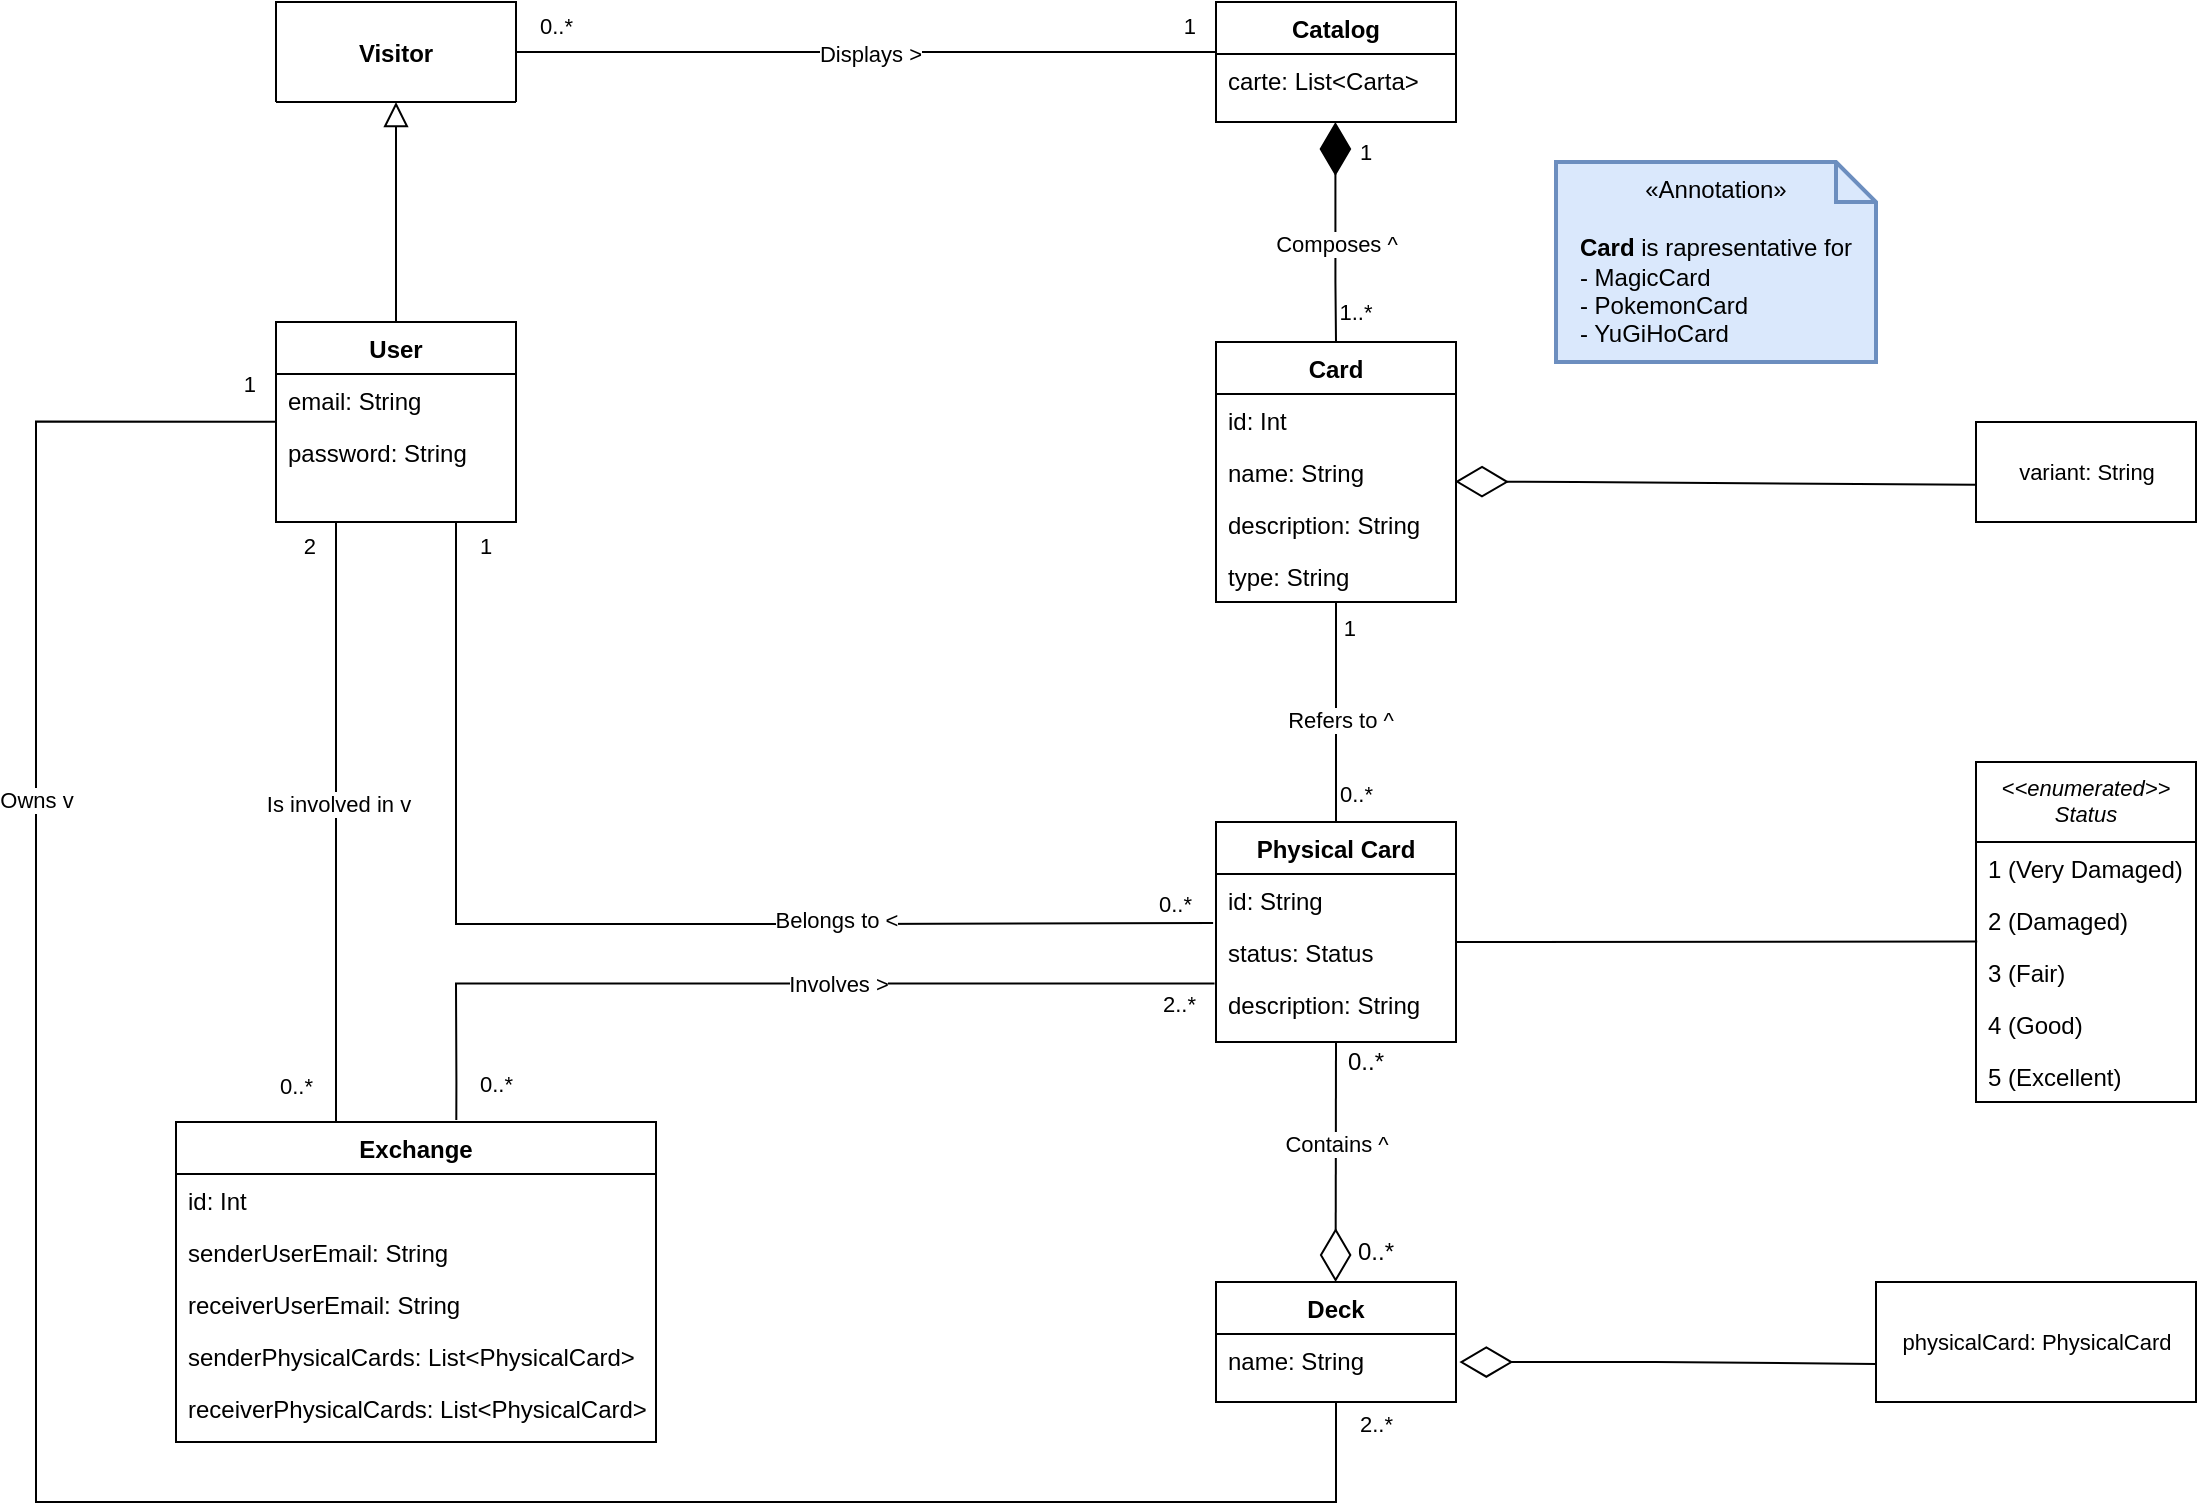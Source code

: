 <mxfile version="20.8.16" type="device"><diagram id="C5RBs43oDa-KdzZeNtuy" name="Page-1"><mxGraphModel dx="2182" dy="1274" grid="1" gridSize="10" guides="1" tooltips="1" connect="1" arrows="1" fold="1" page="1" pageScale="1" pageWidth="1169" pageHeight="827" math="0" shadow="0"><root><mxCell id="WIyWlLk6GJQsqaUBKTNV-0"/><mxCell id="WIyWlLk6GJQsqaUBKTNV-1" parent="WIyWlLk6GJQsqaUBKTNV-0"/><mxCell id="zkfFHV4jXpPFQw0GAbJ--0" value="Visitor" style="swimlane;fontStyle=1;align=center;verticalAlign=middle;childLayout=stackLayout;horizontal=1;startSize=50;horizontalStack=0;resizeParent=1;resizeLast=0;collapsible=1;marginBottom=0;rounded=0;shadow=0;strokeWidth=1;" parent="WIyWlLk6GJQsqaUBKTNV-1" vertex="1"><mxGeometry x="160" y="40" width="120" height="50" as="geometry"><mxRectangle x="230" y="140" width="160" height="26" as="alternateBounds"/></mxGeometry></mxCell><mxCell id="zkfFHV4jXpPFQw0GAbJ--6" value="User" style="swimlane;fontStyle=1;align=center;verticalAlign=top;childLayout=stackLayout;horizontal=1;startSize=26;horizontalStack=0;resizeParent=1;resizeLast=0;collapsible=1;marginBottom=0;rounded=0;shadow=0;strokeWidth=1;" parent="WIyWlLk6GJQsqaUBKTNV-1" vertex="1"><mxGeometry x="160" y="200" width="120" height="100" as="geometry"><mxRectangle x="130" y="380" width="160" height="26" as="alternateBounds"/></mxGeometry></mxCell><mxCell id="zkfFHV4jXpPFQw0GAbJ--7" value="email: String" style="text;align=left;verticalAlign=top;spacingLeft=4;spacingRight=4;overflow=hidden;rotatable=0;points=[[0,0.5],[1,0.5]];portConstraint=eastwest;" parent="zkfFHV4jXpPFQw0GAbJ--6" vertex="1"><mxGeometry y="26" width="120" height="26" as="geometry"/></mxCell><mxCell id="zkfFHV4jXpPFQw0GAbJ--8" value="password: String" style="text;align=left;verticalAlign=top;spacingLeft=4;spacingRight=4;overflow=hidden;rotatable=0;points=[[0,0.5],[1,0.5]];portConstraint=eastwest;rounded=0;shadow=0;html=0;" parent="zkfFHV4jXpPFQw0GAbJ--6" vertex="1"><mxGeometry y="52" width="120" height="26" as="geometry"/></mxCell><mxCell id="zkfFHV4jXpPFQw0GAbJ--12" value="" style="endArrow=block;endSize=10;endFill=0;shadow=0;strokeWidth=1;rounded=0;edgeStyle=elbowEdgeStyle;elbow=vertical;" parent="WIyWlLk6GJQsqaUBKTNV-1" source="zkfFHV4jXpPFQw0GAbJ--6" target="zkfFHV4jXpPFQw0GAbJ--0" edge="1"><mxGeometry width="160" relative="1" as="geometry"><mxPoint x="300" y="193" as="sourcePoint"/><mxPoint x="300" y="193" as="targetPoint"/><Array as="points"><mxPoint x="220" y="160"/><mxPoint x="230" y="160"/><mxPoint x="240" y="230"/><mxPoint x="250" y="200"/></Array></mxGeometry></mxCell><mxCell id="zkfFHV4jXpPFQw0GAbJ--17" value="Card" style="swimlane;fontStyle=1;align=center;verticalAlign=top;childLayout=stackLayout;horizontal=1;startSize=26;horizontalStack=0;resizeParent=1;resizeLast=0;collapsible=1;marginBottom=0;rounded=0;shadow=0;strokeWidth=1;" parent="WIyWlLk6GJQsqaUBKTNV-1" vertex="1"><mxGeometry x="630" y="210" width="120" height="130" as="geometry"><mxRectangle x="508" y="120" width="160" height="26" as="alternateBounds"/></mxGeometry></mxCell><mxCell id="UprjWPWpT-gQ5GX2bW2V-9" value="id: Int" style="text;align=left;verticalAlign=top;spacingLeft=4;spacingRight=4;overflow=hidden;rotatable=0;points=[[0,0.5],[1,0.5]];portConstraint=eastwest;" parent="zkfFHV4jXpPFQw0GAbJ--17" vertex="1"><mxGeometry y="26" width="120" height="26" as="geometry"/></mxCell><mxCell id="UprjWPWpT-gQ5GX2bW2V-10" value="name: String" style="text;align=left;verticalAlign=top;spacingLeft=4;spacingRight=4;overflow=hidden;rotatable=0;points=[[0,0.5],[1,0.5]];portConstraint=eastwest;" parent="zkfFHV4jXpPFQw0GAbJ--17" vertex="1"><mxGeometry y="52" width="120" height="26" as="geometry"/></mxCell><mxCell id="UprjWPWpT-gQ5GX2bW2V-11" value="description: String" style="text;align=left;verticalAlign=top;spacingLeft=4;spacingRight=4;overflow=hidden;rotatable=0;points=[[0,0.5],[1,0.5]];portConstraint=eastwest;" parent="zkfFHV4jXpPFQw0GAbJ--17" vertex="1"><mxGeometry y="78" width="120" height="26" as="geometry"/></mxCell><mxCell id="UprjWPWpT-gQ5GX2bW2V-12" value="type: String" style="text;align=left;verticalAlign=top;spacingLeft=4;spacingRight=4;overflow=hidden;rotatable=0;points=[[0,0.5],[1,0.5]];portConstraint=eastwest;" parent="zkfFHV4jXpPFQw0GAbJ--17" vertex="1"><mxGeometry y="104" width="120" height="26" as="geometry"/></mxCell><mxCell id="UprjWPWpT-gQ5GX2bW2V-2" value="Catalog" style="swimlane;fontStyle=1;align=center;verticalAlign=top;childLayout=stackLayout;horizontal=1;startSize=26;horizontalStack=0;resizeParent=1;resizeLast=0;collapsible=1;marginBottom=0;rounded=0;shadow=0;strokeWidth=1;" parent="WIyWlLk6GJQsqaUBKTNV-1" vertex="1"><mxGeometry x="630" y="40" width="120" height="60" as="geometry"><mxRectangle x="508" y="120" width="160" height="26" as="alternateBounds"/></mxGeometry></mxCell><mxCell id="UprjWPWpT-gQ5GX2bW2V-3" value="carte: List&lt;Carta&gt;" style="text;align=left;verticalAlign=top;spacingLeft=4;spacingRight=4;overflow=hidden;rotatable=0;points=[[0,0.5],[1,0.5]];portConstraint=eastwest;" parent="UprjWPWpT-gQ5GX2bW2V-2" vertex="1"><mxGeometry y="26" width="120" height="26" as="geometry"/></mxCell><mxCell id="UprjWPWpT-gQ5GX2bW2V-5" value="Physical Card" style="swimlane;fontStyle=1;align=center;verticalAlign=top;childLayout=stackLayout;horizontal=1;startSize=26;horizontalStack=0;resizeParent=1;resizeLast=0;collapsible=1;marginBottom=0;rounded=0;shadow=0;strokeWidth=1;" parent="WIyWlLk6GJQsqaUBKTNV-1" vertex="1"><mxGeometry x="630" y="450" width="120" height="110" as="geometry"><mxRectangle x="508" y="120" width="160" height="26" as="alternateBounds"/></mxGeometry></mxCell><mxCell id="UprjWPWpT-gQ5GX2bW2V-8" value="id: String" style="text;align=left;verticalAlign=top;spacingLeft=4;spacingRight=4;overflow=hidden;rotatable=0;points=[[0,0.5],[1,0.5]];portConstraint=eastwest;" parent="UprjWPWpT-gQ5GX2bW2V-5" vertex="1"><mxGeometry y="26" width="120" height="26" as="geometry"/></mxCell><mxCell id="UprjWPWpT-gQ5GX2bW2V-15" value="status: Status" style="text;align=left;verticalAlign=top;spacingLeft=4;spacingRight=4;overflow=hidden;rotatable=0;points=[[0,0.5],[1,0.5]];portConstraint=eastwest;" parent="UprjWPWpT-gQ5GX2bW2V-5" vertex="1"><mxGeometry y="52" width="120" height="26" as="geometry"/></mxCell><mxCell id="UprjWPWpT-gQ5GX2bW2V-16" value="description: String" style="text;align=left;verticalAlign=top;spacingLeft=4;spacingRight=4;overflow=hidden;rotatable=0;points=[[0,0.5],[1,0.5]];portConstraint=eastwest;" parent="UprjWPWpT-gQ5GX2bW2V-5" vertex="1"><mxGeometry y="78" width="120" height="26" as="geometry"/></mxCell><mxCell id="UprjWPWpT-gQ5GX2bW2V-17" value="Deck" style="swimlane;fontStyle=1;align=center;verticalAlign=top;childLayout=stackLayout;horizontal=1;startSize=26;horizontalStack=0;resizeParent=1;resizeLast=0;collapsible=1;marginBottom=0;rounded=0;shadow=0;strokeWidth=1;" parent="WIyWlLk6GJQsqaUBKTNV-1" vertex="1"><mxGeometry x="630" y="680" width="120" height="60" as="geometry"><mxRectangle x="508" y="120" width="160" height="26" as="alternateBounds"/></mxGeometry></mxCell><mxCell id="UprjWPWpT-gQ5GX2bW2V-18" value="name: String" style="text;align=left;verticalAlign=top;spacingLeft=4;spacingRight=4;overflow=hidden;rotatable=0;points=[[0,0.5],[1,0.5]];portConstraint=eastwest;" parent="UprjWPWpT-gQ5GX2bW2V-17" vertex="1"><mxGeometry y="26" width="120" height="26" as="geometry"/></mxCell><mxCell id="UprjWPWpT-gQ5GX2bW2V-34" value="0..*" style="text;html=1;strokeColor=none;fillColor=none;align=center;verticalAlign=middle;whiteSpace=wrap;rounded=0;" parent="WIyWlLk6GJQsqaUBKTNV-1" vertex="1"><mxGeometry x="680" y="650" width="60" height="30" as="geometry"/></mxCell><mxCell id="UprjWPWpT-gQ5GX2bW2V-35" value="0..*" style="text;html=1;strokeColor=none;fillColor=none;align=center;verticalAlign=middle;whiteSpace=wrap;rounded=0;" parent="WIyWlLk6GJQsqaUBKTNV-1" vertex="1"><mxGeometry x="680" y="560" width="50" height="20" as="geometry"/></mxCell><mxCell id="UprjWPWpT-gQ5GX2bW2V-36" value="Exchange" style="swimlane;fontStyle=1;align=center;verticalAlign=top;childLayout=stackLayout;horizontal=1;startSize=26;horizontalStack=0;resizeParent=1;resizeLast=0;collapsible=1;marginBottom=0;rounded=0;shadow=0;strokeWidth=1;" parent="WIyWlLk6GJQsqaUBKTNV-1" vertex="1"><mxGeometry x="110" y="600" width="240" height="160" as="geometry"><mxRectangle x="508" y="120" width="160" height="26" as="alternateBounds"/></mxGeometry></mxCell><mxCell id="UprjWPWpT-gQ5GX2bW2V-37" value="id: Int" style="text;align=left;verticalAlign=top;spacingLeft=4;spacingRight=4;overflow=hidden;rotatable=0;points=[[0,0.5],[1,0.5]];portConstraint=eastwest;" parent="UprjWPWpT-gQ5GX2bW2V-36" vertex="1"><mxGeometry y="26" width="240" height="26" as="geometry"/></mxCell><mxCell id="UprjWPWpT-gQ5GX2bW2V-38" value="senderUserEmail: String" style="text;align=left;verticalAlign=top;spacingLeft=4;spacingRight=4;overflow=hidden;rotatable=0;points=[[0,0.5],[1,0.5]];portConstraint=eastwest;" parent="UprjWPWpT-gQ5GX2bW2V-36" vertex="1"><mxGeometry y="52" width="240" height="26" as="geometry"/></mxCell><mxCell id="w9-zVDfy-rZA0x76wDRn-33" value="receiverUserEmail: String" style="text;align=left;verticalAlign=top;spacingLeft=4;spacingRight=4;overflow=hidden;rotatable=0;points=[[0,0.5],[1,0.5]];portConstraint=eastwest;" parent="UprjWPWpT-gQ5GX2bW2V-36" vertex="1"><mxGeometry y="78" width="240" height="26" as="geometry"/></mxCell><mxCell id="UprjWPWpT-gQ5GX2bW2V-40" value="senderPhysicalCards: List&lt;PhysicalCard&gt;" style="text;align=left;verticalAlign=top;spacingLeft=4;spacingRight=4;overflow=hidden;rotatable=0;points=[[0,0.5],[1,0.5]];portConstraint=eastwest;" parent="UprjWPWpT-gQ5GX2bW2V-36" vertex="1"><mxGeometry y="104" width="240" height="26" as="geometry"/></mxCell><mxCell id="UprjWPWpT-gQ5GX2bW2V-41" value="receiverPhysicalCards: List&lt;PhysicalCard&gt;" style="text;align=left;verticalAlign=top;spacingLeft=4;spacingRight=4;overflow=hidden;rotatable=0;points=[[0,0.5],[1,0.5]];portConstraint=eastwest;" parent="UprjWPWpT-gQ5GX2bW2V-36" vertex="1"><mxGeometry y="130" width="240" height="26" as="geometry"/></mxCell><mxCell id="w9-zVDfy-rZA0x76wDRn-11" value="" style="endArrow=none;html=1;edgeStyle=orthogonalEdgeStyle;rounded=0;exitX=1;exitY=0.5;exitDx=0;exitDy=0;" parent="WIyWlLk6GJQsqaUBKTNV-1" source="zkfFHV4jXpPFQw0GAbJ--0" target="UprjWPWpT-gQ5GX2bW2V-2" edge="1"><mxGeometry relative="1" as="geometry"><mxPoint x="290" y="70" as="sourcePoint"/><mxPoint x="360" y="64.76" as="targetPoint"/><Array as="points"><mxPoint x="620" y="65"/><mxPoint x="620" y="65"/></Array></mxGeometry></mxCell><mxCell id="w9-zVDfy-rZA0x76wDRn-12" value="0..*" style="edgeLabel;resizable=0;html=1;align=left;verticalAlign=bottom;" parent="w9-zVDfy-rZA0x76wDRn-11" connectable="0" vertex="1"><mxGeometry x="-1" relative="1" as="geometry"><mxPoint x="10" y="-5" as="offset"/></mxGeometry></mxCell><mxCell id="w9-zVDfy-rZA0x76wDRn-13" value="1" style="edgeLabel;resizable=0;html=1;align=right;verticalAlign=bottom;" parent="w9-zVDfy-rZA0x76wDRn-11" connectable="0" vertex="1"><mxGeometry x="1" relative="1" as="geometry"><mxPoint x="-10" y="-5" as="offset"/></mxGeometry></mxCell><mxCell id="w9-zVDfy-rZA0x76wDRn-44" value="Displays &amp;gt;" style="edgeLabel;html=1;align=center;verticalAlign=middle;resizable=0;points=[];" parent="w9-zVDfy-rZA0x76wDRn-11" vertex="1" connectable="0"><mxGeometry x="-0.068" y="-1" relative="1" as="geometry"><mxPoint x="14" as="offset"/></mxGeometry></mxCell><mxCell id="w9-zVDfy-rZA0x76wDRn-21" value="" style="endArrow=none;html=1;edgeStyle=orthogonalEdgeStyle;rounded=0;entryX=-0.012;entryY=-0.056;entryDx=0;entryDy=0;entryPerimeter=0;" parent="WIyWlLk6GJQsqaUBKTNV-1" target="UprjWPWpT-gQ5GX2bW2V-15" edge="1"><mxGeometry relative="1" as="geometry"><mxPoint x="250" y="300" as="sourcePoint"/><mxPoint x="450" y="390" as="targetPoint"/><Array as="points"><mxPoint x="250" y="501"/><mxPoint x="450" y="501"/></Array></mxGeometry></mxCell><mxCell id="w9-zVDfy-rZA0x76wDRn-22" value="1" style="edgeLabel;resizable=0;html=1;align=left;verticalAlign=bottom;" parent="w9-zVDfy-rZA0x76wDRn-21" connectable="0" vertex="1"><mxGeometry x="-1" relative="1" as="geometry"><mxPoint x="10" y="20" as="offset"/></mxGeometry></mxCell><mxCell id="w9-zVDfy-rZA0x76wDRn-23" value="0..*" style="edgeLabel;resizable=0;html=1;align=right;verticalAlign=bottom;" parent="w9-zVDfy-rZA0x76wDRn-21" connectable="0" vertex="1"><mxGeometry x="1" relative="1" as="geometry"><mxPoint x="-10" y="-1" as="offset"/></mxGeometry></mxCell><mxCell id="UueqK07AXD6fO8lfCrL9-8" value="Belongs to &amp;lt;" style="edgeLabel;html=1;align=center;verticalAlign=middle;resizable=0;points=[];" parent="w9-zVDfy-rZA0x76wDRn-21" vertex="1" connectable="0"><mxGeometry x="0.193" y="2" relative="1" as="geometry"><mxPoint x="45" as="offset"/></mxGeometry></mxCell><mxCell id="w9-zVDfy-rZA0x76wDRn-24" value="" style="endArrow=none;html=1;edgeStyle=orthogonalEdgeStyle;rounded=0;exitX=0.5;exitY=0;exitDx=0;exitDy=0;" parent="WIyWlLk6GJQsqaUBKTNV-1" source="UprjWPWpT-gQ5GX2bW2V-5" edge="1"><mxGeometry relative="1" as="geometry"><mxPoint x="280" y="250" as="sourcePoint"/><mxPoint x="690" y="340" as="targetPoint"/><Array as="points"><mxPoint x="690" y="340"/></Array></mxGeometry></mxCell><mxCell id="w9-zVDfy-rZA0x76wDRn-25" value="0..*" style="edgeLabel;resizable=0;html=1;align=left;verticalAlign=bottom;" parent="w9-zVDfy-rZA0x76wDRn-24" connectable="0" vertex="1"><mxGeometry x="-1" relative="1" as="geometry"><mxPoint y="-6" as="offset"/></mxGeometry></mxCell><mxCell id="w9-zVDfy-rZA0x76wDRn-26" value="1" style="edgeLabel;resizable=0;html=1;align=right;verticalAlign=bottom;" parent="w9-zVDfy-rZA0x76wDRn-24" connectable="0" vertex="1"><mxGeometry x="1" relative="1" as="geometry"><mxPoint x="10" y="21" as="offset"/></mxGeometry></mxCell><mxCell id="UueqK07AXD6fO8lfCrL9-0" value="Refers to ^" style="edgeLabel;html=1;align=center;verticalAlign=middle;resizable=0;points=[];" parent="w9-zVDfy-rZA0x76wDRn-24" vertex="1" connectable="0"><mxGeometry x="0.63" y="-2" relative="1" as="geometry"><mxPoint y="38" as="offset"/></mxGeometry></mxCell><mxCell id="w9-zVDfy-rZA0x76wDRn-27" value="" style="endArrow=none;html=1;edgeStyle=orthogonalEdgeStyle;rounded=0;entryX=-0.006;entryY=0.108;entryDx=0;entryDy=0;entryPerimeter=0;exitX=0.584;exitY=-0.006;exitDx=0;exitDy=0;exitPerimeter=0;" parent="WIyWlLk6GJQsqaUBKTNV-1" source="UprjWPWpT-gQ5GX2bW2V-36" target="UprjWPWpT-gQ5GX2bW2V-16" edge="1"><mxGeometry relative="1" as="geometry"><mxPoint x="300" y="580" as="sourcePoint"/><mxPoint x="400" y="460" as="targetPoint"/><Array as="points"><mxPoint x="250" y="580"/><mxPoint x="250" y="580"/><mxPoint x="250" y="531"/></Array></mxGeometry></mxCell><mxCell id="w9-zVDfy-rZA0x76wDRn-28" value="0..*" style="edgeLabel;resizable=0;html=1;align=left;verticalAlign=bottom;" parent="w9-zVDfy-rZA0x76wDRn-27" connectable="0" vertex="1"><mxGeometry x="-1" relative="1" as="geometry"><mxPoint x="10" y="-10" as="offset"/></mxGeometry></mxCell><mxCell id="w9-zVDfy-rZA0x76wDRn-29" value="2..*" style="edgeLabel;resizable=0;html=1;align=right;verticalAlign=bottom;" parent="w9-zVDfy-rZA0x76wDRn-27" connectable="0" vertex="1"><mxGeometry x="1" relative="1" as="geometry"><mxPoint x="-9" y="19" as="offset"/></mxGeometry></mxCell><mxCell id="UueqK07AXD6fO8lfCrL9-3" value="Involves &amp;gt;" style="edgeLabel;html=1;align=center;verticalAlign=middle;resizable=0;points=[];" parent="w9-zVDfy-rZA0x76wDRn-27" vertex="1" connectable="0"><mxGeometry x="0.157" y="1" relative="1" as="geometry"><mxPoint y="1" as="offset"/></mxGeometry></mxCell><mxCell id="w9-zVDfy-rZA0x76wDRn-30" value="" style="endArrow=none;html=1;edgeStyle=orthogonalEdgeStyle;rounded=0;exitX=0.25;exitY=1;exitDx=0;exitDy=0;" parent="WIyWlLk6GJQsqaUBKTNV-1" source="zkfFHV4jXpPFQw0GAbJ--6" edge="1"><mxGeometry relative="1" as="geometry"><mxPoint x="160" y="280" as="sourcePoint"/><mxPoint x="190" y="600" as="targetPoint"/><Array as="points"><mxPoint x="190" y="600"/></Array></mxGeometry></mxCell><mxCell id="w9-zVDfy-rZA0x76wDRn-31" value="0..*" style="edgeLabel;resizable=0;html=1;align=left;verticalAlign=bottom;" parent="w9-zVDfy-rZA0x76wDRn-30" connectable="0" vertex="1"><mxGeometry x="-1" relative="1" as="geometry"><mxPoint x="-30" y="290" as="offset"/></mxGeometry></mxCell><mxCell id="w9-zVDfy-rZA0x76wDRn-32" value="2" style="edgeLabel;resizable=0;html=1;align=right;verticalAlign=bottom;" parent="w9-zVDfy-rZA0x76wDRn-30" connectable="0" vertex="1"><mxGeometry x="1" relative="1" as="geometry"><mxPoint x="-10" y="-280" as="offset"/></mxGeometry></mxCell><mxCell id="UueqK07AXD6fO8lfCrL9-9" value="Is involved in v" style="edgeLabel;html=1;align=center;verticalAlign=middle;resizable=0;points=[];" parent="w9-zVDfy-rZA0x76wDRn-30" vertex="1" connectable="0"><mxGeometry x="-0.137" y="1" relative="1" as="geometry"><mxPoint y="11" as="offset"/></mxGeometry></mxCell><mxCell id="w9-zVDfy-rZA0x76wDRn-34" value="" style="endArrow=diamondThin;endFill=1;endSize=24;html=1;rounded=0;exitX=0.5;exitY=0;exitDx=0;exitDy=0;" parent="WIyWlLk6GJQsqaUBKTNV-1" source="zkfFHV4jXpPFQw0GAbJ--17" edge="1"><mxGeometry width="160" relative="1" as="geometry"><mxPoint x="690.0" y="200" as="sourcePoint"/><mxPoint x="689.71" y="100" as="targetPoint"/><Array as="points"><mxPoint x="689.71" y="180"/></Array></mxGeometry></mxCell><mxCell id="UueqK07AXD6fO8lfCrL9-4" value="Composes ^" style="edgeLabel;html=1;align=center;verticalAlign=middle;resizable=0;points=[];" parent="w9-zVDfy-rZA0x76wDRn-34" vertex="1" connectable="0"><mxGeometry x="0.01" y="-1" relative="1" as="geometry"><mxPoint x="-1" y="6" as="offset"/></mxGeometry></mxCell><mxCell id="w9-zVDfy-rZA0x76wDRn-38" value="" style="endArrow=none;html=1;edgeStyle=orthogonalEdgeStyle;rounded=0;entryX=0.5;entryY=1;entryDx=0;entryDy=0;exitX=0.001;exitY=0.917;exitDx=0;exitDy=0;exitPerimeter=0;" parent="WIyWlLk6GJQsqaUBKTNV-1" source="zkfFHV4jXpPFQw0GAbJ--7" target="UprjWPWpT-gQ5GX2bW2V-17" edge="1"><mxGeometry relative="1" as="geometry"><mxPoint x="160" y="230" as="sourcePoint"/><mxPoint x="580" y="690" as="targetPoint"/><Array as="points"><mxPoint x="40" y="250"/><mxPoint x="40" y="790"/><mxPoint x="690" y="790"/></Array></mxGeometry></mxCell><mxCell id="w9-zVDfy-rZA0x76wDRn-39" value="2..*" style="edgeLabel;resizable=0;html=1;align=left;verticalAlign=bottom;" parent="w9-zVDfy-rZA0x76wDRn-38" connectable="0" vertex="1"><mxGeometry x="-1" relative="1" as="geometry"><mxPoint x="540" y="510" as="offset"/></mxGeometry></mxCell><mxCell id="w9-zVDfy-rZA0x76wDRn-40" value="1" style="edgeLabel;resizable=0;html=1;align=right;verticalAlign=bottom;" parent="w9-zVDfy-rZA0x76wDRn-38" connectable="0" vertex="1"><mxGeometry x="1" relative="1" as="geometry"><mxPoint x="-540" y="-500" as="offset"/></mxGeometry></mxCell><mxCell id="UueqK07AXD6fO8lfCrL9-7" value="Owns v" style="edgeLabel;html=1;align=center;verticalAlign=middle;resizable=0;points=[];" parent="w9-zVDfy-rZA0x76wDRn-38" vertex="1" connectable="0"><mxGeometry x="-0.458" y="3" relative="1" as="geometry"><mxPoint x="-3" y="-59" as="offset"/></mxGeometry></mxCell><mxCell id="w9-zVDfy-rZA0x76wDRn-46" value="" style="endArrow=none;html=1;edgeStyle=orthogonalEdgeStyle;rounded=0;entryX=0.005;entryY=0.915;entryDx=0;entryDy=0;entryPerimeter=0;" parent="WIyWlLk6GJQsqaUBKTNV-1" target="w9-zVDfy-rZA0x76wDRn-62" edge="1"><mxGeometry relative="1" as="geometry"><mxPoint x="750" y="510" as="sourcePoint"/><mxPoint x="920" y="460" as="targetPoint"/><Array as="points"><mxPoint x="1011" y="510"/></Array></mxGeometry></mxCell><mxCell id="w9-zVDfy-rZA0x76wDRn-49" value="&lt;&lt;enumerated&gt;&gt;&#10;Status" style="swimlane;fontStyle=2;align=center;verticalAlign=top;childLayout=stackLayout;horizontal=1;startSize=40;horizontalStack=0;resizeParent=1;resizeLast=0;collapsible=1;marginBottom=0;rounded=0;shadow=0;strokeWidth=1;fontSize=11;" parent="WIyWlLk6GJQsqaUBKTNV-1" vertex="1"><mxGeometry x="1010" y="420" width="110" height="170" as="geometry"><mxRectangle x="508" y="120" width="160" height="26" as="alternateBounds"/></mxGeometry></mxCell><mxCell id="w9-zVDfy-rZA0x76wDRn-50" value="1 (Very Damaged)" style="text;align=left;verticalAlign=top;spacingLeft=4;spacingRight=4;overflow=hidden;rotatable=0;points=[[0,0.5],[1,0.5]];portConstraint=eastwest;" parent="w9-zVDfy-rZA0x76wDRn-49" vertex="1"><mxGeometry y="40" width="110" height="26" as="geometry"/></mxCell><mxCell id="w9-zVDfy-rZA0x76wDRn-62" value="2 (Damaged)" style="text;align=left;verticalAlign=top;spacingLeft=4;spacingRight=4;overflow=hidden;rotatable=0;points=[[0,0.5],[1,0.5]];portConstraint=eastwest;" parent="w9-zVDfy-rZA0x76wDRn-49" vertex="1"><mxGeometry y="66" width="110" height="26" as="geometry"/></mxCell><mxCell id="w9-zVDfy-rZA0x76wDRn-63" value="3 (Fair)" style="text;align=left;verticalAlign=top;spacingLeft=4;spacingRight=4;overflow=hidden;rotatable=0;points=[[0,0.5],[1,0.5]];portConstraint=eastwest;" parent="w9-zVDfy-rZA0x76wDRn-49" vertex="1"><mxGeometry y="92" width="110" height="26" as="geometry"/></mxCell><mxCell id="w9-zVDfy-rZA0x76wDRn-64" value="4 (Good)" style="text;align=left;verticalAlign=top;spacingLeft=4;spacingRight=4;overflow=hidden;rotatable=0;points=[[0,0.5],[1,0.5]];portConstraint=eastwest;" parent="w9-zVDfy-rZA0x76wDRn-49" vertex="1"><mxGeometry y="118" width="110" height="26" as="geometry"/></mxCell><mxCell id="w9-zVDfy-rZA0x76wDRn-65" value="5 (Excellent)" style="text;align=left;verticalAlign=top;spacingLeft=4;spacingRight=4;overflow=hidden;rotatable=0;points=[[0,0.5],[1,0.5]];portConstraint=eastwest;" parent="w9-zVDfy-rZA0x76wDRn-49" vertex="1"><mxGeometry y="144" width="110" height="26" as="geometry"/></mxCell><mxCell id="w9-zVDfy-rZA0x76wDRn-53" value="" style="endArrow=diamondThin;endFill=0;endSize=24;html=1;rounded=0;exitX=0.5;exitY=1;exitDx=0;exitDy=0;" parent="WIyWlLk6GJQsqaUBKTNV-1" source="UprjWPWpT-gQ5GX2bW2V-5" edge="1"><mxGeometry width="160" relative="1" as="geometry"><mxPoint x="690" y="570" as="sourcePoint"/><mxPoint x="689.8" y="680" as="targetPoint"/><Array as="points"/></mxGeometry></mxCell><mxCell id="w9-zVDfy-rZA0x76wDRn-61" value="Contains ^" style="edgeLabel;html=1;align=center;verticalAlign=middle;resizable=0;points=[];fontSize=11;" parent="w9-zVDfy-rZA0x76wDRn-53" vertex="1" connectable="0"><mxGeometry x="0.12" y="-1" relative="1" as="geometry"><mxPoint x="1" y="-16" as="offset"/></mxGeometry></mxCell><mxCell id="w9-zVDfy-rZA0x76wDRn-59" value="variant: String" style="html=1;fontSize=11;container=1;" parent="WIyWlLk6GJQsqaUBKTNV-1" vertex="1"><mxGeometry x="1010" y="250" width="110" height="50" as="geometry"/></mxCell><mxCell id="w9-zVDfy-rZA0x76wDRn-60" value="" style="endArrow=diamondThin;endFill=0;endSize=24;html=1;rounded=0;fontSize=11;entryX=0.996;entryY=0.685;entryDx=0;entryDy=0;entryPerimeter=0;exitX=0.003;exitY=0.628;exitDx=0;exitDy=0;exitPerimeter=0;" parent="WIyWlLk6GJQsqaUBKTNV-1" source="w9-zVDfy-rZA0x76wDRn-59" target="UprjWPWpT-gQ5GX2bW2V-10" edge="1"><mxGeometry width="160" relative="1" as="geometry"><mxPoint x="930" y="270" as="sourcePoint"/><mxPoint x="840" y="270" as="targetPoint"/><Array as="points"><mxPoint x="810" y="280"/></Array></mxGeometry></mxCell><mxCell id="w9-zVDfy-rZA0x76wDRn-66" value="1" style="text;html=1;strokeColor=none;fillColor=none;align=center;verticalAlign=middle;whiteSpace=wrap;rounded=0;fontSize=11;" parent="WIyWlLk6GJQsqaUBKTNV-1" vertex="1"><mxGeometry x="675" y="100" width="60" height="30" as="geometry"/></mxCell><mxCell id="w9-zVDfy-rZA0x76wDRn-67" value="1..*" style="text;html=1;strokeColor=none;fillColor=none;align=center;verticalAlign=middle;whiteSpace=wrap;rounded=0;fontSize=11;" parent="WIyWlLk6GJQsqaUBKTNV-1" vertex="1"><mxGeometry x="670" y="180" width="60" height="30" as="geometry"/></mxCell><mxCell id="MGfho-Svt0eoLjaCGlGv-1" value="physicalCard: PhysicalCard" style="html=1;fontSize=11;container=1;" parent="WIyWlLk6GJQsqaUBKTNV-1" vertex="1"><mxGeometry x="960" y="680" width="160" height="60" as="geometry"/></mxCell><mxCell id="MGfho-Svt0eoLjaCGlGv-2" value="" style="endArrow=diamondThin;endFill=0;endSize=24;html=1;rounded=0;fontSize=11;entryX=1.014;entryY=0.539;entryDx=0;entryDy=0;entryPerimeter=0;exitX=-0.001;exitY=0.683;exitDx=0;exitDy=0;exitPerimeter=0;" parent="WIyWlLk6GJQsqaUBKTNV-1" target="UprjWPWpT-gQ5GX2bW2V-18" edge="1" source="MGfho-Svt0eoLjaCGlGv-1"><mxGeometry width="160" relative="1" as="geometry"><mxPoint x="960" y="704" as="sourcePoint"/><mxPoint x="790.0" y="664.2" as="targetPoint"/><Array as="points"><mxPoint x="850" y="720"/></Array></mxGeometry></mxCell><mxCell id="gCSY66nAsXEg3Xm3BuFt-4" value="&lt;div style=&quot;border-color: var(--border-color); font-size: 12px;&quot;&gt;&lt;font style=&quot;border-color: var(--border-color);&quot;&gt;«Annotation»&lt;/font&gt;&lt;/div&gt;&lt;div style=&quot;border-color: var(--border-color); font-size: 12px; text-align: left;&quot;&gt;&lt;span style=&quot;border-color: var(--border-color); background-color: initial;&quot;&gt;&lt;br style=&quot;border-color: var(--border-color);&quot;&gt;&lt;/span&gt;&lt;/div&gt;&lt;font style=&quot;border-color: var(--border-color); font-size: 12px; text-align: left;&quot;&gt;&lt;div style=&quot;border-color: var(--border-color);&quot;&gt;&lt;b style=&quot;border-color: var(--border-color); background-color: initial;&quot;&gt;Card&amp;nbsp;&lt;/b&gt;&lt;span style=&quot;border-color: var(--border-color); background-color: initial;&quot;&gt;is rapresentative for&lt;/span&gt;&lt;/div&gt;&lt;div style=&quot;border-color: var(--border-color);&quot;&gt;&lt;span style=&quot;border-color: var(--border-color); background-color: initial;&quot;&gt;- MagicCard&lt;/span&gt;&lt;/div&gt;&lt;div style=&quot;border-color: var(--border-color);&quot;&gt;&lt;span style=&quot;border-color: var(--border-color); background-color: initial;&quot;&gt;- PokemonCard&lt;/span&gt;&lt;/div&gt;&lt;div style=&quot;border-color: var(--border-color);&quot;&gt;&lt;span style=&quot;border-color: var(--border-color); background-color: initial;&quot;&gt;- YuGiHoCard&lt;/span&gt;&lt;/div&gt;&lt;/font&gt;" style="shape=note;strokeWidth=2;fontSize=14;size=20;whiteSpace=wrap;html=1;fillColor=#dae8fc;strokeColor=#6c8ebf;" parent="WIyWlLk6GJQsqaUBKTNV-1" vertex="1"><mxGeometry x="800" y="120" width="160" height="100" as="geometry"/></mxCell></root></mxGraphModel></diagram></mxfile>